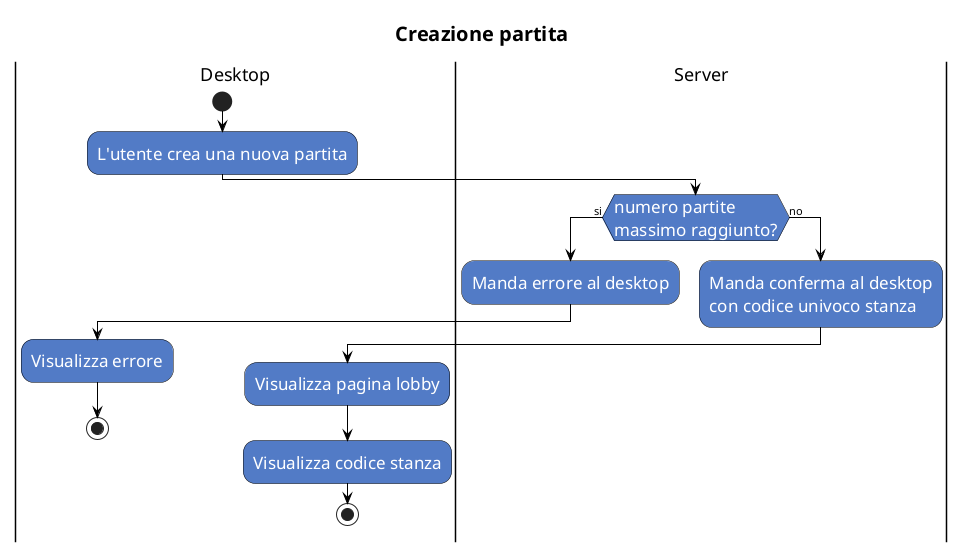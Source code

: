 @startuml name
skinparam activity {
    FontColor          white
    AttributeFontColor white
    FontSize           17
    AttributeFontSize  15
    AttributeFontname  Droid Sans Mono
    BackgroundColor    #527BC6
    BorderColor        black
    ArrowColor         black
}
skinparam title {
    FontColor          black 
    FontSize           20
    AttributeFontSize  15
    AttributeFontname  Droid Sans Mono
}
title Creazione partita
|Desktop|
start
:L'utente crea una nuova partita;
|Server|
if (numero partite \nmassimo raggiunto?) is (si) then
:Manda errore al desktop;
|Desktop|
:Visualizza errore;
stop
else (no)
|Server|
:Manda conferma al desktop 
con codice univoco stanza;
|Desktop|
:Visualizza pagina lobby;
:Visualizza codice stanza;
stop
@enduml